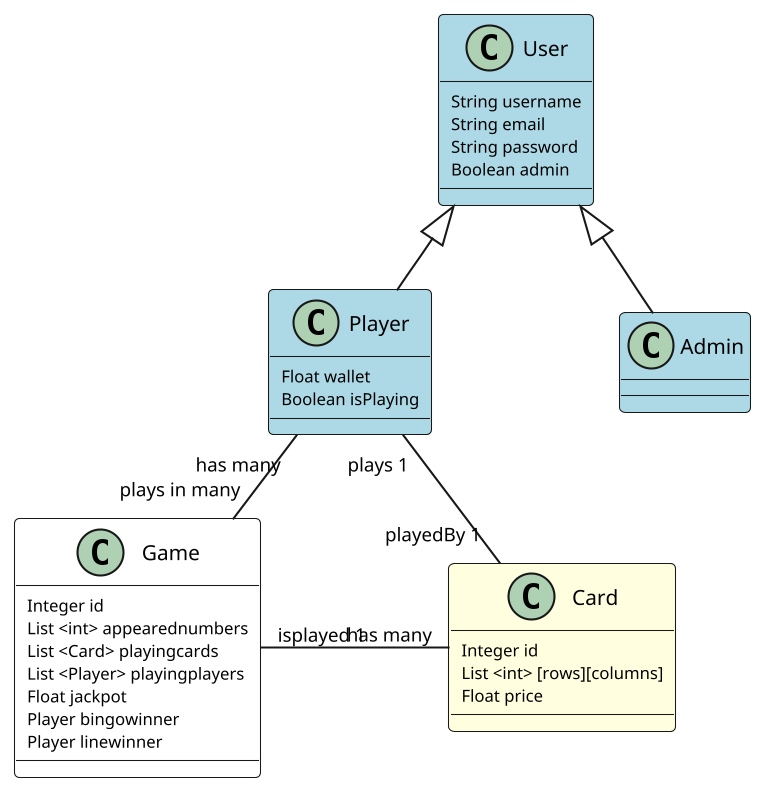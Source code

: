 @startuml
skinparam dpi 200
skinparam classAttributeFontSize 8
skinparam classArrowFontSize 9
skinparam classFontSize 10
skinparam nodesep 90
skinparam ranksep 40
hide stereotype
skinparam class {
	BackgroundColor White
	BackgroundColor<<User>> LightBlue
	BackgroundColor<<Card>> LightYellow
}

class Card <<Card>> {
    Integer id
    List <int> [rows][columns]
    Float price
}

class Game <<Game>> {
    Integer id
    List <int> appearednumbers
    List <Card> playingcards
    List <Player> playingplayers
    Float jackpot
    Player bingowinner
    Player linewinner
}
Card "has many" -left- "isplayed 1" Game

class User <<User>> {
    String username
    String email
    String password
    Boolean admin

}

class Player <<User>> extends User {
    Float wallet
    Boolean isPlaying
}
Card "playedBy 1" -- "plays 1" Player
Game "plays in many" -up- "has many" Player


class Admin <<User>> extends User {

}
@enduml
